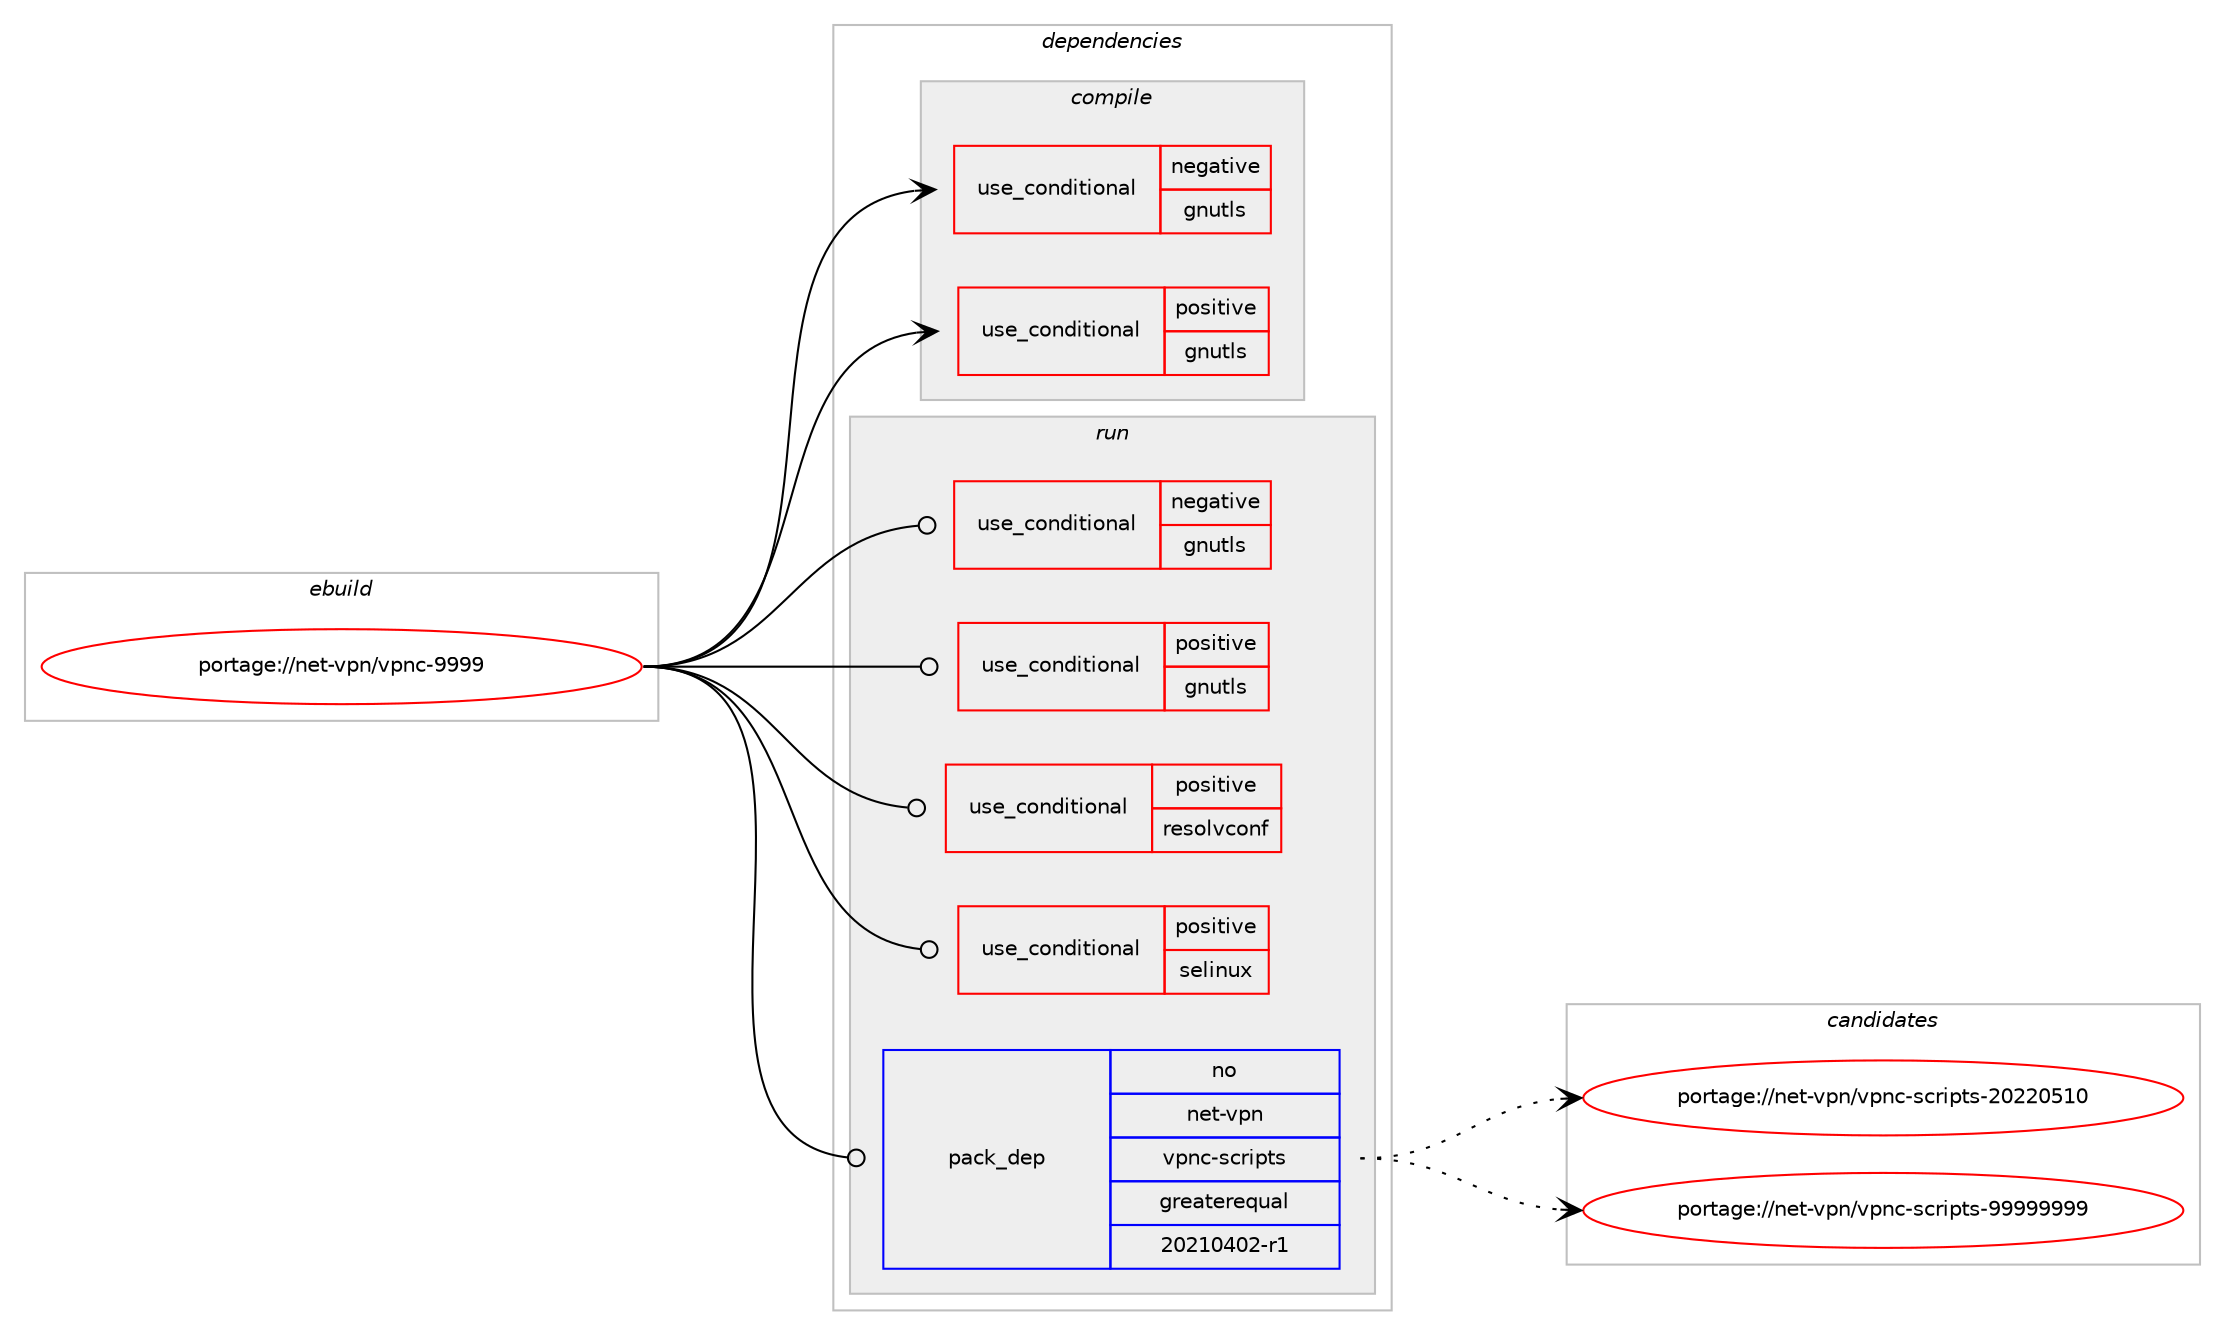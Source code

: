 digraph prolog {

# *************
# Graph options
# *************

newrank=true;
concentrate=true;
compound=true;
graph [rankdir=LR,fontname=Helvetica,fontsize=10,ranksep=1.5];#, ranksep=2.5, nodesep=0.2];
edge  [arrowhead=vee];
node  [fontname=Helvetica,fontsize=10];

# **********
# The ebuild
# **********

subgraph cluster_leftcol {
color=gray;
rank=same;
label=<<i>ebuild</i>>;
id [label="portage://net-vpn/vpnc-9999", color=red, width=4, href="../net-vpn/vpnc-9999.svg"];
}

# ****************
# The dependencies
# ****************

subgraph cluster_midcol {
color=gray;
label=<<i>dependencies</i>>;
subgraph cluster_compile {
fillcolor="#eeeeee";
style=filled;
label=<<i>compile</i>>;
subgraph cond7113 {
dependency10137 [label=<<TABLE BORDER="0" CELLBORDER="1" CELLSPACING="0" CELLPADDING="4"><TR><TD ROWSPAN="3" CELLPADDING="10">use_conditional</TD></TR><TR><TD>negative</TD></TR><TR><TD>gnutls</TD></TR></TABLE>>, shape=none, color=red];
# *** BEGIN UNKNOWN DEPENDENCY TYPE (TODO) ***
# dependency10137 -> package_dependency(portage://net-vpn/vpnc-9999,install,no,dev-libs,openssl,none,[,,],any_same_slot,[])
# *** END UNKNOWN DEPENDENCY TYPE (TODO) ***

}
id:e -> dependency10137:w [weight=20,style="solid",arrowhead="vee"];
subgraph cond7114 {
dependency10138 [label=<<TABLE BORDER="0" CELLBORDER="1" CELLSPACING="0" CELLPADDING="4"><TR><TD ROWSPAN="3" CELLPADDING="10">use_conditional</TD></TR><TR><TD>positive</TD></TR><TR><TD>gnutls</TD></TR></TABLE>>, shape=none, color=red];
# *** BEGIN UNKNOWN DEPENDENCY TYPE (TODO) ***
# dependency10138 -> package_dependency(portage://net-vpn/vpnc-9999,install,no,net-libs,gnutls,none,[,,],any_same_slot,[])
# *** END UNKNOWN DEPENDENCY TYPE (TODO) ***

}
id:e -> dependency10138:w [weight=20,style="solid",arrowhead="vee"];
# *** BEGIN UNKNOWN DEPENDENCY TYPE (TODO) ***
# id -> package_dependency(portage://net-vpn/vpnc-9999,install,no,dev-libs,libgcrypt,none,[,,],any_same_slot,[])
# *** END UNKNOWN DEPENDENCY TYPE (TODO) ***

# *** BEGIN UNKNOWN DEPENDENCY TYPE (TODO) ***
# id -> package_dependency(portage://net-vpn/vpnc-9999,install,no,sys-apps,iproute2,none,[,,],[],[use(disable(minimal),none)])
# *** END UNKNOWN DEPENDENCY TYPE (TODO) ***

}
subgraph cluster_compileandrun {
fillcolor="#eeeeee";
style=filled;
label=<<i>compile and run</i>>;
}
subgraph cluster_run {
fillcolor="#eeeeee";
style=filled;
label=<<i>run</i>>;
subgraph cond7115 {
dependency10139 [label=<<TABLE BORDER="0" CELLBORDER="1" CELLSPACING="0" CELLPADDING="4"><TR><TD ROWSPAN="3" CELLPADDING="10">use_conditional</TD></TR><TR><TD>negative</TD></TR><TR><TD>gnutls</TD></TR></TABLE>>, shape=none, color=red];
# *** BEGIN UNKNOWN DEPENDENCY TYPE (TODO) ***
# dependency10139 -> package_dependency(portage://net-vpn/vpnc-9999,run,no,dev-libs,openssl,none,[,,],any_same_slot,[])
# *** END UNKNOWN DEPENDENCY TYPE (TODO) ***

}
id:e -> dependency10139:w [weight=20,style="solid",arrowhead="odot"];
subgraph cond7116 {
dependency10140 [label=<<TABLE BORDER="0" CELLBORDER="1" CELLSPACING="0" CELLPADDING="4"><TR><TD ROWSPAN="3" CELLPADDING="10">use_conditional</TD></TR><TR><TD>positive</TD></TR><TR><TD>gnutls</TD></TR></TABLE>>, shape=none, color=red];
# *** BEGIN UNKNOWN DEPENDENCY TYPE (TODO) ***
# dependency10140 -> package_dependency(portage://net-vpn/vpnc-9999,run,no,net-libs,gnutls,none,[,,],any_same_slot,[])
# *** END UNKNOWN DEPENDENCY TYPE (TODO) ***

}
id:e -> dependency10140:w [weight=20,style="solid",arrowhead="odot"];
subgraph cond7117 {
dependency10141 [label=<<TABLE BORDER="0" CELLBORDER="1" CELLSPACING="0" CELLPADDING="4"><TR><TD ROWSPAN="3" CELLPADDING="10">use_conditional</TD></TR><TR><TD>positive</TD></TR><TR><TD>resolvconf</TD></TR></TABLE>>, shape=none, color=red];
# *** BEGIN UNKNOWN DEPENDENCY TYPE (TODO) ***
# dependency10141 -> package_dependency(portage://net-vpn/vpnc-9999,run,no,virtual,resolvconf,none,[,,],[],[])
# *** END UNKNOWN DEPENDENCY TYPE (TODO) ***

}
id:e -> dependency10141:w [weight=20,style="solid",arrowhead="odot"];
subgraph cond7118 {
dependency10142 [label=<<TABLE BORDER="0" CELLBORDER="1" CELLSPACING="0" CELLPADDING="4"><TR><TD ROWSPAN="3" CELLPADDING="10">use_conditional</TD></TR><TR><TD>positive</TD></TR><TR><TD>selinux</TD></TR></TABLE>>, shape=none, color=red];
# *** BEGIN UNKNOWN DEPENDENCY TYPE (TODO) ***
# dependency10142 -> package_dependency(portage://net-vpn/vpnc-9999,run,no,sec-policy,selinux-vpn,none,[,,],[],[])
# *** END UNKNOWN DEPENDENCY TYPE (TODO) ***

}
id:e -> dependency10142:w [weight=20,style="solid",arrowhead="odot"];
# *** BEGIN UNKNOWN DEPENDENCY TYPE (TODO) ***
# id -> package_dependency(portage://net-vpn/vpnc-9999,run,no,dev-libs,libgcrypt,none,[,,],any_same_slot,[])
# *** END UNKNOWN DEPENDENCY TYPE (TODO) ***

subgraph pack2926 {
dependency10143 [label=<<TABLE BORDER="0" CELLBORDER="1" CELLSPACING="0" CELLPADDING="4" WIDTH="220"><TR><TD ROWSPAN="6" CELLPADDING="30">pack_dep</TD></TR><TR><TD WIDTH="110">no</TD></TR><TR><TD>net-vpn</TD></TR><TR><TD>vpnc-scripts</TD></TR><TR><TD>greaterequal</TD></TR><TR><TD>20210402-r1</TD></TR></TABLE>>, shape=none, color=blue];
}
id:e -> dependency10143:w [weight=20,style="solid",arrowhead="odot"];
# *** BEGIN UNKNOWN DEPENDENCY TYPE (TODO) ***
# id -> package_dependency(portage://net-vpn/vpnc-9999,run,no,sys-apps,iproute2,none,[,,],[],[use(disable(minimal),none)])
# *** END UNKNOWN DEPENDENCY TYPE (TODO) ***

}
}

# **************
# The candidates
# **************

subgraph cluster_choices {
rank=same;
color=gray;
label=<<i>candidates</i>>;

subgraph choice2926 {
color=black;
nodesep=1;
choice1101011164511811211047118112110994511599114105112116115455048505048534948 [label="portage://net-vpn/vpnc-scripts-20220510", color=red, width=4,href="../net-vpn/vpnc-scripts-20220510.svg"];
choice1101011164511811211047118112110994511599114105112116115455757575757575757 [label="portage://net-vpn/vpnc-scripts-99999999", color=red, width=4,href="../net-vpn/vpnc-scripts-99999999.svg"];
dependency10143:e -> choice1101011164511811211047118112110994511599114105112116115455048505048534948:w [style=dotted,weight="100"];
dependency10143:e -> choice1101011164511811211047118112110994511599114105112116115455757575757575757:w [style=dotted,weight="100"];
}
}

}
